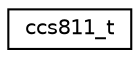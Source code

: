 digraph "Graphical Class Hierarchy"
{
 // LATEX_PDF_SIZE
  edge [fontname="Helvetica",fontsize="10",labelfontname="Helvetica",labelfontsize="10"];
  node [fontname="Helvetica",fontsize="10",shape=record];
  rankdir="LR";
  Node0 [label="ccs811_t",height=0.2,width=0.4,color="black", fillcolor="white", style="filled",URL="$structccs811__t.html",tooltip="CCS811 sensor device data structure."];
}
